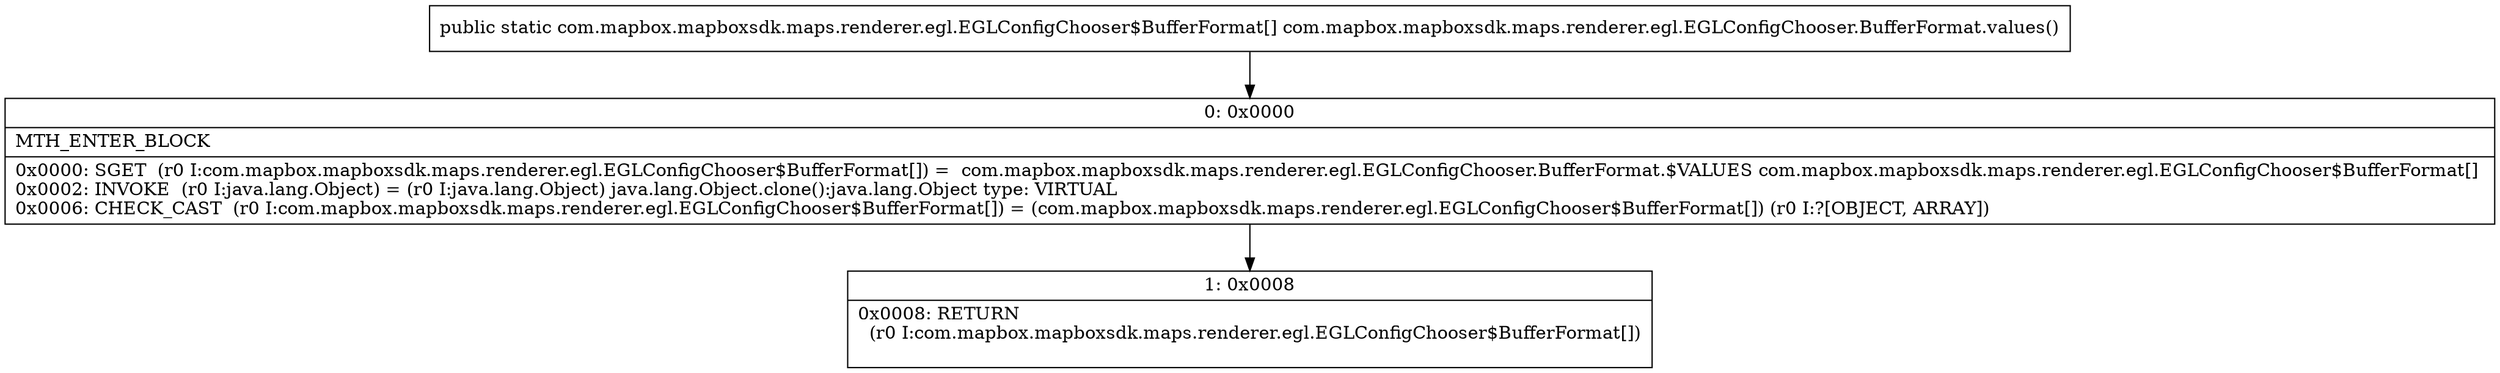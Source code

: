 digraph "CFG forcom.mapbox.mapboxsdk.maps.renderer.egl.EGLConfigChooser.BufferFormat.values()[Lcom\/mapbox\/mapboxsdk\/maps\/renderer\/egl\/EGLConfigChooser$BufferFormat;" {
Node_0 [shape=record,label="{0\:\ 0x0000|MTH_ENTER_BLOCK\l|0x0000: SGET  (r0 I:com.mapbox.mapboxsdk.maps.renderer.egl.EGLConfigChooser$BufferFormat[]) =  com.mapbox.mapboxsdk.maps.renderer.egl.EGLConfigChooser.BufferFormat.$VALUES com.mapbox.mapboxsdk.maps.renderer.egl.EGLConfigChooser$BufferFormat[] \l0x0002: INVOKE  (r0 I:java.lang.Object) = (r0 I:java.lang.Object) java.lang.Object.clone():java.lang.Object type: VIRTUAL \l0x0006: CHECK_CAST  (r0 I:com.mapbox.mapboxsdk.maps.renderer.egl.EGLConfigChooser$BufferFormat[]) = (com.mapbox.mapboxsdk.maps.renderer.egl.EGLConfigChooser$BufferFormat[]) (r0 I:?[OBJECT, ARRAY]) \l}"];
Node_1 [shape=record,label="{1\:\ 0x0008|0x0008: RETURN  \l  (r0 I:com.mapbox.mapboxsdk.maps.renderer.egl.EGLConfigChooser$BufferFormat[])\l \l}"];
MethodNode[shape=record,label="{public static com.mapbox.mapboxsdk.maps.renderer.egl.EGLConfigChooser$BufferFormat[] com.mapbox.mapboxsdk.maps.renderer.egl.EGLConfigChooser.BufferFormat.values() }"];
MethodNode -> Node_0;
Node_0 -> Node_1;
}

